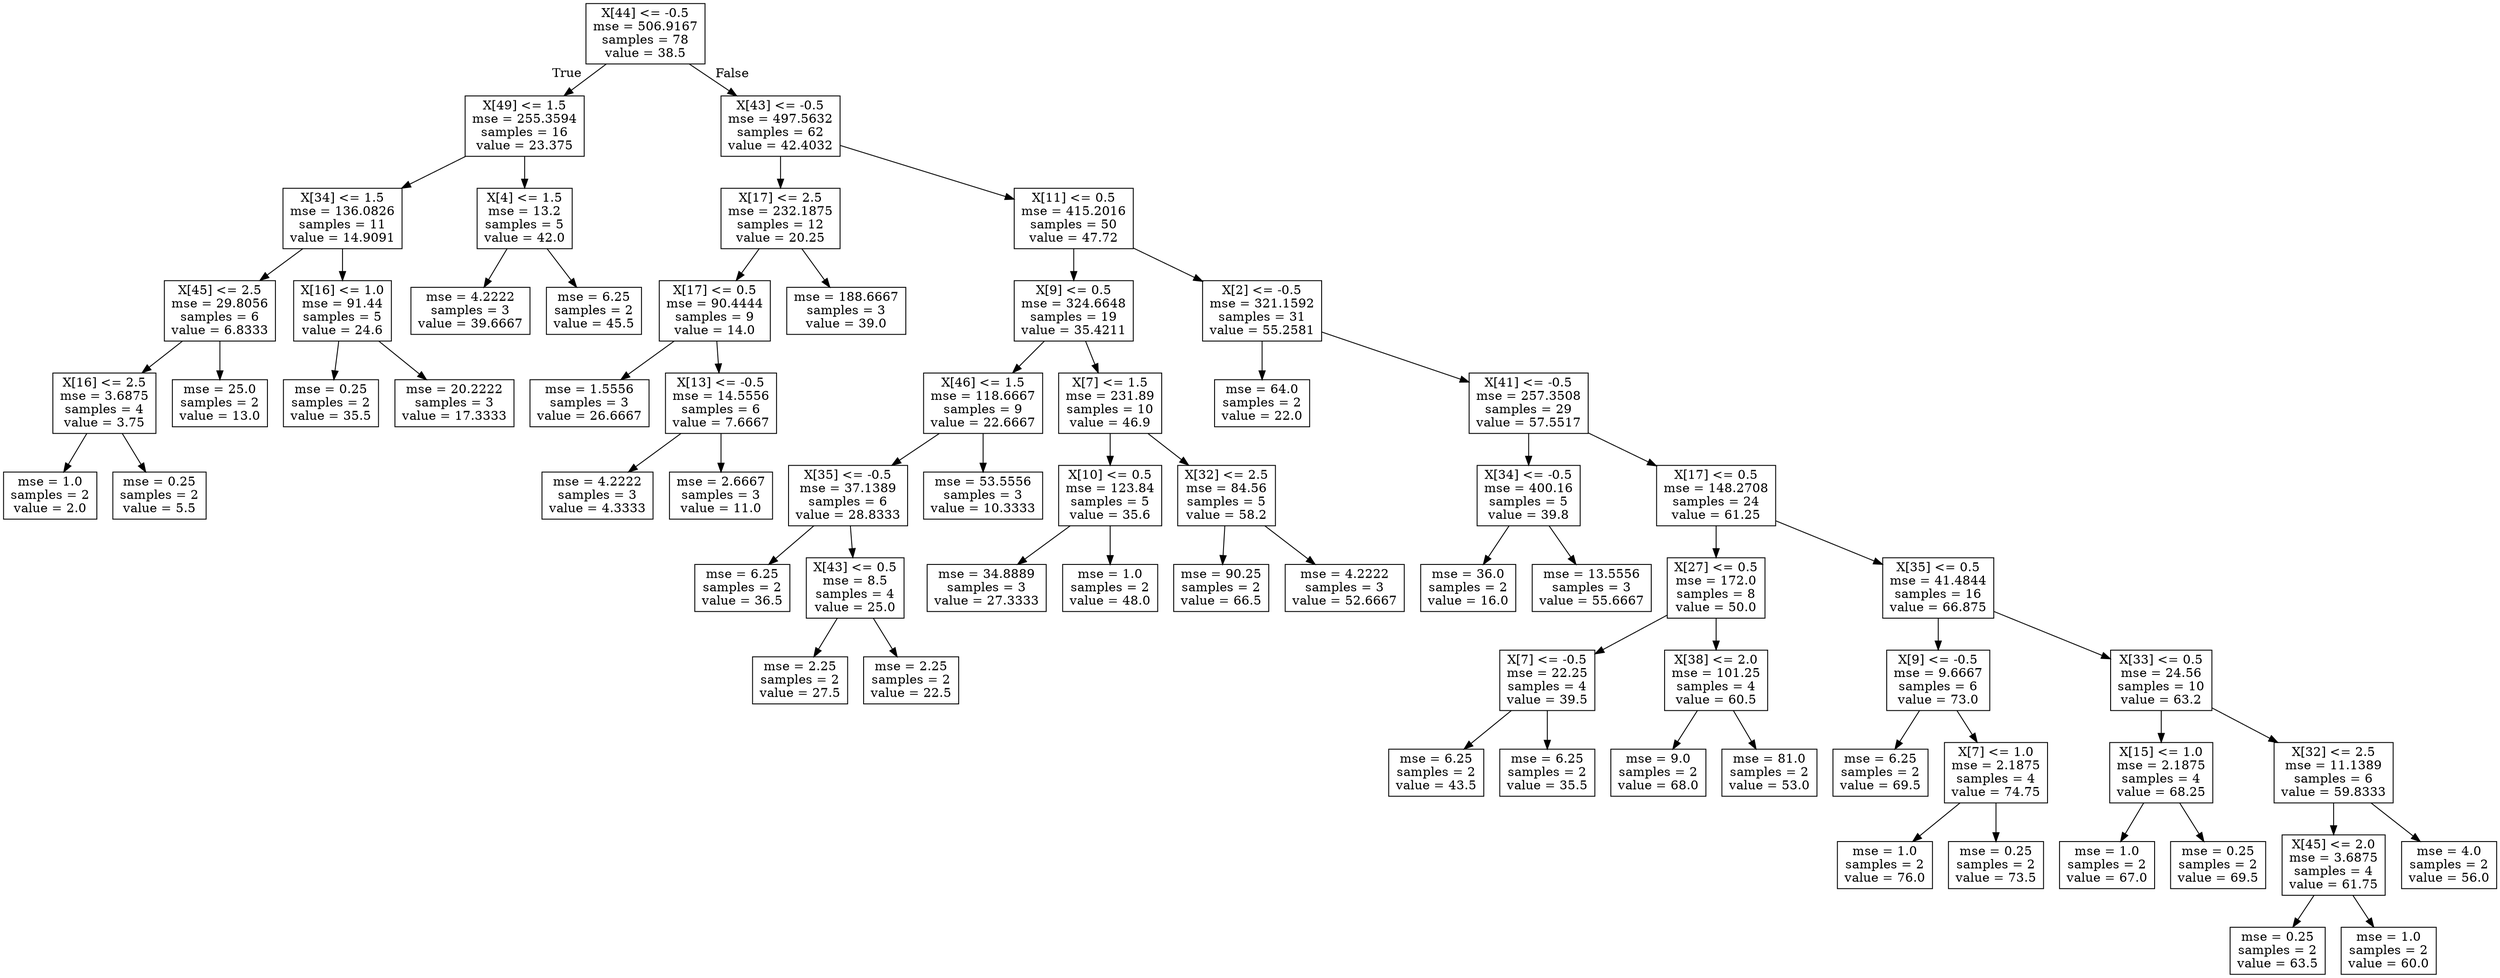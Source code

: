 digraph Tree {
node [shape=box] ;
0 [label="X[44] <= -0.5\nmse = 506.9167\nsamples = 78\nvalue = 38.5"] ;
1 [label="X[49] <= 1.5\nmse = 255.3594\nsamples = 16\nvalue = 23.375"] ;
0 -> 1 [labeldistance=2.5, labelangle=45, headlabel="True"] ;
2 [label="X[34] <= 1.5\nmse = 136.0826\nsamples = 11\nvalue = 14.9091"] ;
1 -> 2 ;
3 [label="X[45] <= 2.5\nmse = 29.8056\nsamples = 6\nvalue = 6.8333"] ;
2 -> 3 ;
4 [label="X[16] <= 2.5\nmse = 3.6875\nsamples = 4\nvalue = 3.75"] ;
3 -> 4 ;
5 [label="mse = 1.0\nsamples = 2\nvalue = 2.0"] ;
4 -> 5 ;
6 [label="mse = 0.25\nsamples = 2\nvalue = 5.5"] ;
4 -> 6 ;
7 [label="mse = 25.0\nsamples = 2\nvalue = 13.0"] ;
3 -> 7 ;
8 [label="X[16] <= 1.0\nmse = 91.44\nsamples = 5\nvalue = 24.6"] ;
2 -> 8 ;
9 [label="mse = 0.25\nsamples = 2\nvalue = 35.5"] ;
8 -> 9 ;
10 [label="mse = 20.2222\nsamples = 3\nvalue = 17.3333"] ;
8 -> 10 ;
11 [label="X[4] <= 1.5\nmse = 13.2\nsamples = 5\nvalue = 42.0"] ;
1 -> 11 ;
12 [label="mse = 4.2222\nsamples = 3\nvalue = 39.6667"] ;
11 -> 12 ;
13 [label="mse = 6.25\nsamples = 2\nvalue = 45.5"] ;
11 -> 13 ;
14 [label="X[43] <= -0.5\nmse = 497.5632\nsamples = 62\nvalue = 42.4032"] ;
0 -> 14 [labeldistance=2.5, labelangle=-45, headlabel="False"] ;
15 [label="X[17] <= 2.5\nmse = 232.1875\nsamples = 12\nvalue = 20.25"] ;
14 -> 15 ;
16 [label="X[17] <= 0.5\nmse = 90.4444\nsamples = 9\nvalue = 14.0"] ;
15 -> 16 ;
17 [label="mse = 1.5556\nsamples = 3\nvalue = 26.6667"] ;
16 -> 17 ;
18 [label="X[13] <= -0.5\nmse = 14.5556\nsamples = 6\nvalue = 7.6667"] ;
16 -> 18 ;
19 [label="mse = 4.2222\nsamples = 3\nvalue = 4.3333"] ;
18 -> 19 ;
20 [label="mse = 2.6667\nsamples = 3\nvalue = 11.0"] ;
18 -> 20 ;
21 [label="mse = 188.6667\nsamples = 3\nvalue = 39.0"] ;
15 -> 21 ;
22 [label="X[11] <= 0.5\nmse = 415.2016\nsamples = 50\nvalue = 47.72"] ;
14 -> 22 ;
23 [label="X[9] <= 0.5\nmse = 324.6648\nsamples = 19\nvalue = 35.4211"] ;
22 -> 23 ;
24 [label="X[46] <= 1.5\nmse = 118.6667\nsamples = 9\nvalue = 22.6667"] ;
23 -> 24 ;
25 [label="X[35] <= -0.5\nmse = 37.1389\nsamples = 6\nvalue = 28.8333"] ;
24 -> 25 ;
26 [label="mse = 6.25\nsamples = 2\nvalue = 36.5"] ;
25 -> 26 ;
27 [label="X[43] <= 0.5\nmse = 8.5\nsamples = 4\nvalue = 25.0"] ;
25 -> 27 ;
28 [label="mse = 2.25\nsamples = 2\nvalue = 27.5"] ;
27 -> 28 ;
29 [label="mse = 2.25\nsamples = 2\nvalue = 22.5"] ;
27 -> 29 ;
30 [label="mse = 53.5556\nsamples = 3\nvalue = 10.3333"] ;
24 -> 30 ;
31 [label="X[7] <= 1.5\nmse = 231.89\nsamples = 10\nvalue = 46.9"] ;
23 -> 31 ;
32 [label="X[10] <= 0.5\nmse = 123.84\nsamples = 5\nvalue = 35.6"] ;
31 -> 32 ;
33 [label="mse = 34.8889\nsamples = 3\nvalue = 27.3333"] ;
32 -> 33 ;
34 [label="mse = 1.0\nsamples = 2\nvalue = 48.0"] ;
32 -> 34 ;
35 [label="X[32] <= 2.5\nmse = 84.56\nsamples = 5\nvalue = 58.2"] ;
31 -> 35 ;
36 [label="mse = 90.25\nsamples = 2\nvalue = 66.5"] ;
35 -> 36 ;
37 [label="mse = 4.2222\nsamples = 3\nvalue = 52.6667"] ;
35 -> 37 ;
38 [label="X[2] <= -0.5\nmse = 321.1592\nsamples = 31\nvalue = 55.2581"] ;
22 -> 38 ;
39 [label="mse = 64.0\nsamples = 2\nvalue = 22.0"] ;
38 -> 39 ;
40 [label="X[41] <= -0.5\nmse = 257.3508\nsamples = 29\nvalue = 57.5517"] ;
38 -> 40 ;
41 [label="X[34] <= -0.5\nmse = 400.16\nsamples = 5\nvalue = 39.8"] ;
40 -> 41 ;
42 [label="mse = 36.0\nsamples = 2\nvalue = 16.0"] ;
41 -> 42 ;
43 [label="mse = 13.5556\nsamples = 3\nvalue = 55.6667"] ;
41 -> 43 ;
44 [label="X[17] <= 0.5\nmse = 148.2708\nsamples = 24\nvalue = 61.25"] ;
40 -> 44 ;
45 [label="X[27] <= 0.5\nmse = 172.0\nsamples = 8\nvalue = 50.0"] ;
44 -> 45 ;
46 [label="X[7] <= -0.5\nmse = 22.25\nsamples = 4\nvalue = 39.5"] ;
45 -> 46 ;
47 [label="mse = 6.25\nsamples = 2\nvalue = 43.5"] ;
46 -> 47 ;
48 [label="mse = 6.25\nsamples = 2\nvalue = 35.5"] ;
46 -> 48 ;
49 [label="X[38] <= 2.0\nmse = 101.25\nsamples = 4\nvalue = 60.5"] ;
45 -> 49 ;
50 [label="mse = 9.0\nsamples = 2\nvalue = 68.0"] ;
49 -> 50 ;
51 [label="mse = 81.0\nsamples = 2\nvalue = 53.0"] ;
49 -> 51 ;
52 [label="X[35] <= 0.5\nmse = 41.4844\nsamples = 16\nvalue = 66.875"] ;
44 -> 52 ;
53 [label="X[9] <= -0.5\nmse = 9.6667\nsamples = 6\nvalue = 73.0"] ;
52 -> 53 ;
54 [label="mse = 6.25\nsamples = 2\nvalue = 69.5"] ;
53 -> 54 ;
55 [label="X[7] <= 1.0\nmse = 2.1875\nsamples = 4\nvalue = 74.75"] ;
53 -> 55 ;
56 [label="mse = 1.0\nsamples = 2\nvalue = 76.0"] ;
55 -> 56 ;
57 [label="mse = 0.25\nsamples = 2\nvalue = 73.5"] ;
55 -> 57 ;
58 [label="X[33] <= 0.5\nmse = 24.56\nsamples = 10\nvalue = 63.2"] ;
52 -> 58 ;
59 [label="X[15] <= 1.0\nmse = 2.1875\nsamples = 4\nvalue = 68.25"] ;
58 -> 59 ;
60 [label="mse = 1.0\nsamples = 2\nvalue = 67.0"] ;
59 -> 60 ;
61 [label="mse = 0.25\nsamples = 2\nvalue = 69.5"] ;
59 -> 61 ;
62 [label="X[32] <= 2.5\nmse = 11.1389\nsamples = 6\nvalue = 59.8333"] ;
58 -> 62 ;
63 [label="X[45] <= 2.0\nmse = 3.6875\nsamples = 4\nvalue = 61.75"] ;
62 -> 63 ;
64 [label="mse = 0.25\nsamples = 2\nvalue = 63.5"] ;
63 -> 64 ;
65 [label="mse = 1.0\nsamples = 2\nvalue = 60.0"] ;
63 -> 65 ;
66 [label="mse = 4.0\nsamples = 2\nvalue = 56.0"] ;
62 -> 66 ;
}